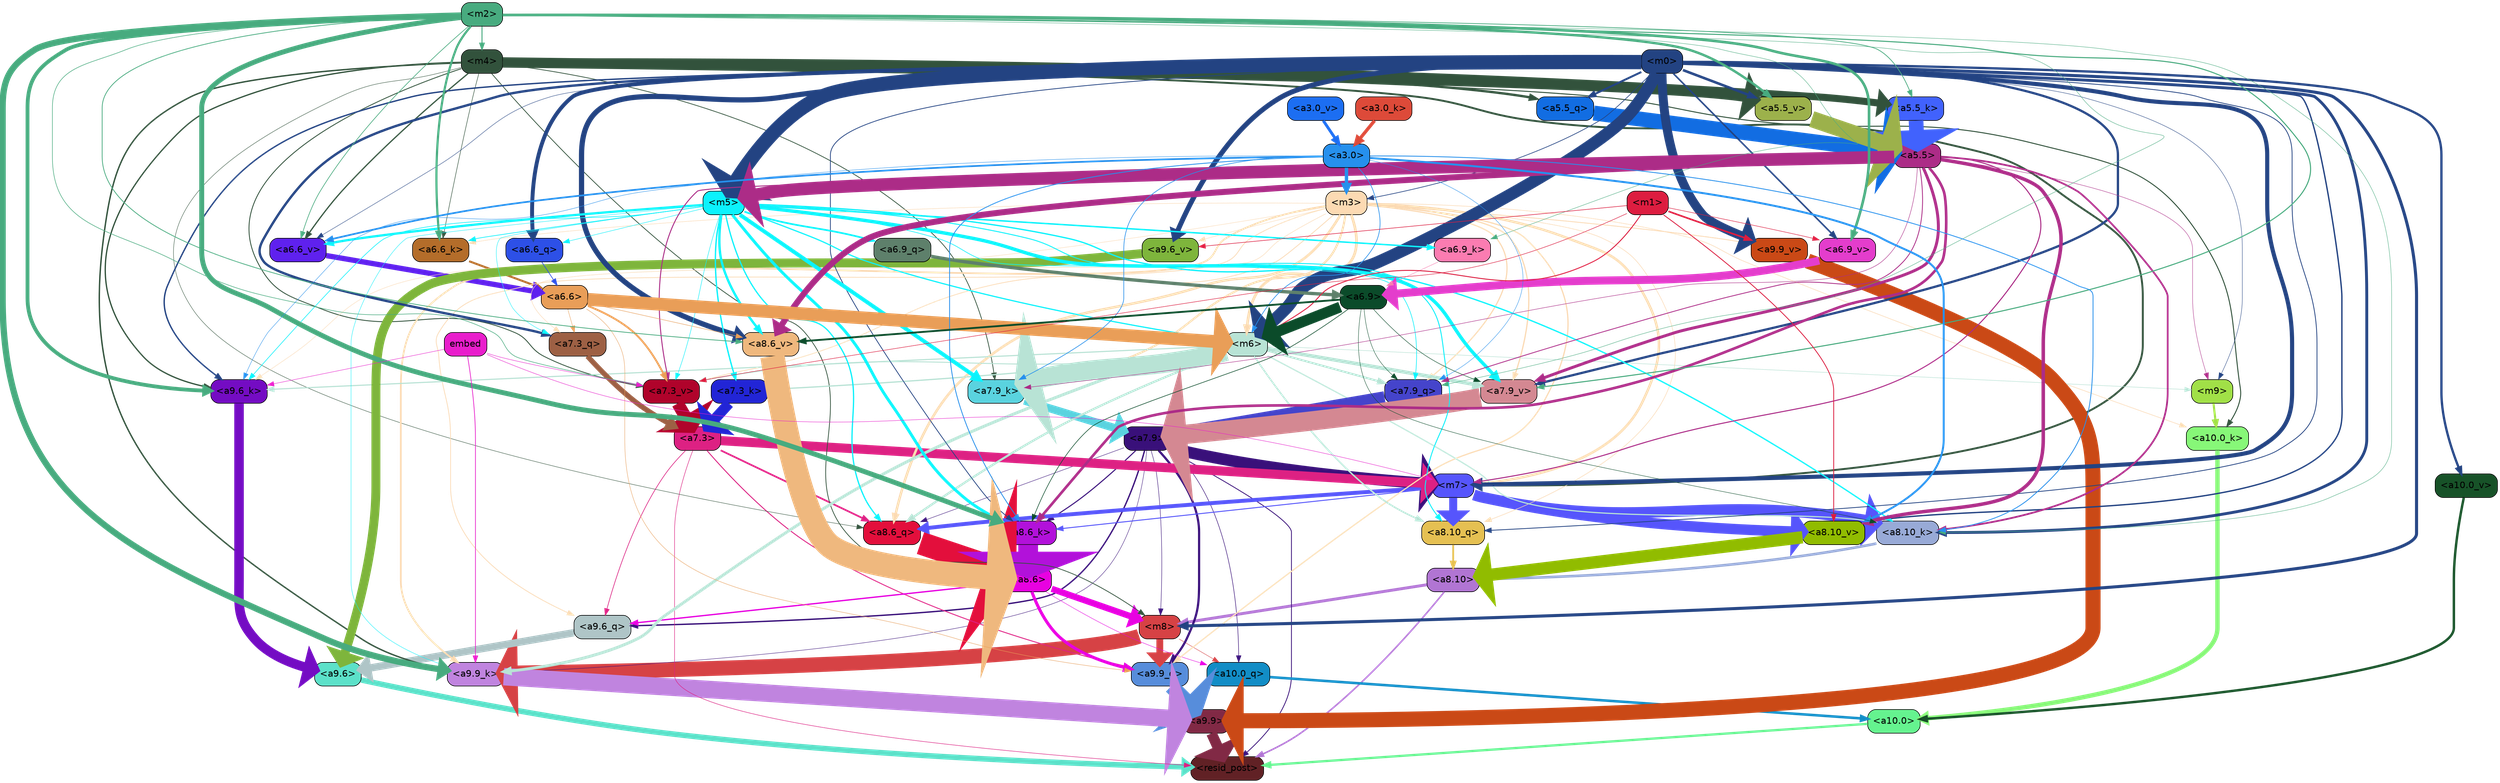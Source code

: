 strict digraph "" {
	graph [bgcolor=transparent,
		layout=dot,
		overlap=false,
		splines=true
	];
	"<a10.0>"	[color=black,
		fillcolor="#65f38f",
		fontname=Helvetica,
		shape=box,
		style="filled, rounded"];
	"<resid_post>"	[color=black,
		fillcolor="#612125",
		fontname=Helvetica,
		shape=box,
		style="filled, rounded"];
	"<a10.0>" -> "<resid_post>"	[color="#65f38f",
		penwidth=3.4253244400024414];
	"<a9.9>"	[color=black,
		fillcolor="#812945",
		fontname=Helvetica,
		shape=box,
		style="filled, rounded"];
	"<a9.9>" -> "<resid_post>"	[color="#812945",
		penwidth=16.05378818511963];
	"<a9.6>"	[color=black,
		fillcolor="#5ce1c9",
		fontname=Helvetica,
		shape=box,
		style="filled, rounded"];
	"<a9.6>" -> "<resid_post>"	[color="#5ce1c9",
		penwidth=8.33797836303711];
	"<a8.10>"	[color=black,
		fillcolor="#b175d3",
		fontname=Helvetica,
		shape=box,
		style="filled, rounded"];
	"<a8.10>" -> "<resid_post>"	[color="#b175d3",
		penwidth=2.3390636444091797];
	"<m8>"	[color=black,
		fillcolor="#d64245",
		fontname=Helvetica,
		shape=box,
		style="filled, rounded"];
	"<a8.10>" -> "<m8>"	[color="#b175d3",
		penwidth=4.388927459716797];
	"<a7.9>"	[color=black,
		fillcolor="#39107a",
		fontname=Helvetica,
		shape=box,
		style="filled, rounded"];
	"<a7.9>" -> "<resid_post>"	[color="#39107a",
		penwidth=1.1926651000976562];
	"<a10.0_q>"	[color=black,
		fillcolor="#128dc6",
		fontname=Helvetica,
		shape=box,
		style="filled, rounded"];
	"<a7.9>" -> "<a10.0_q>"	[color="#39107a",
		penwidth=0.7811813354492188];
	"<a7.9>" -> "<m8>"	[color="#39107a",
		penwidth=0.6738662719726562];
	"<a9.9_q>"	[color=black,
		fillcolor="#578ddb",
		fontname=Helvetica,
		shape=box,
		style="filled, rounded"];
	"<a7.9>" -> "<a9.9_q>"	[color="#39107a",
		penwidth=3.33896541595459];
	"<a9.6_q>"	[color=black,
		fillcolor="#afc5c7",
		fontname=Helvetica,
		shape=box,
		style="filled, rounded"];
	"<a7.9>" -> "<a9.6_q>"	[color="#39107a",
		penwidth=2.0531044006347656];
	"<a9.9_k>"	[color=black,
		fillcolor="#c084df",
		fontname=Helvetica,
		shape=box,
		style="filled, rounded"];
	"<a7.9>" -> "<a9.9_k>"	[color="#39107a",
		penwidth=0.6];
	"<a8.6_q>"	[color=black,
		fillcolor="#e30f3c",
		fontname=Helvetica,
		shape=box,
		style="filled, rounded"];
	"<a7.9>" -> "<a8.6_q>"	[color="#39107a",
		penwidth=0.6];
	"<a8.6_k>"	[color=black,
		fillcolor="#b211da",
		fontname=Helvetica,
		shape=box,
		style="filled, rounded"];
	"<a7.9>" -> "<a8.6_k>"	[color="#39107a",
		penwidth=1.5751152038574219];
	"<m7>"	[color=black,
		fillcolor="#5655fc",
		fontname=Helvetica,
		shape=box,
		style="filled, rounded"];
	"<a7.9>" -> "<m7>"	[color="#39107a",
		penwidth=17.67833709716797];
	"<a7.3>"	[color=black,
		fillcolor="#dd2183",
		fontname=Helvetica,
		shape=box,
		style="filled, rounded"];
	"<a7.3>" -> "<resid_post>"	[color="#dd2183",
		penwidth=0.7339706420898438];
	"<a7.3>" -> "<a9.9_q>"	[color="#dd2183",
		penwidth=1.3609809875488281];
	"<a7.3>" -> "<a9.6_q>"	[color="#dd2183",
		penwidth=0.9587650299072266];
	"<a7.3>" -> "<a8.6_q>"	[color="#dd2183",
		penwidth=2.597522735595703];
	"<a7.3>" -> "<m7>"	[color="#dd2183",
		penwidth=13.925512313842773];
	"<a10.0_q>" -> "<a10.0>"	[color="#128dc6",
		penwidth=3.861766815185547];
	"<a10.0_k>"	[color=black,
		fillcolor="#87f778",
		fontname=Helvetica,
		shape=box,
		style="filled, rounded"];
	"<a10.0_k>" -> "<a10.0>"	[color="#87f778",
		penwidth=6.691814422607422];
	"<a10.0_v>"	[color=black,
		fillcolor="#175228",
		fontname=Helvetica,
		shape=box,
		style="filled, rounded"];
	"<a10.0_v>" -> "<a10.0>"	[color="#175228",
		penwidth=3.703948974609375];
	"<m8>" -> "<a10.0_q>"	[color="#d64245",
		penwidth=0.6];
	"<m8>" -> "<a9.9_q>"	[color="#d64245",
		penwidth=10.407995223999023];
	"<m8>" -> "<a9.9_k>"	[color="#d64245",
		penwidth=22.67278480529785];
	"<a8.6>"	[color=black,
		fillcolor="#e802e1",
		fontname=Helvetica,
		shape=box,
		style="filled, rounded"];
	"<a8.6>" -> "<a10.0_q>"	[color="#e802e1",
		penwidth=0.6];
	"<a8.6>" -> "<m8>"	[color="#e802e1",
		penwidth=9.616483688354492];
	"<a8.6>" -> "<a9.9_q>"	[color="#e802e1",
		penwidth=4.681654930114746];
	"<a8.6>" -> "<a9.6_q>"	[color="#e802e1",
		penwidth=2.0046749114990234];
	"<m9>"	[color=black,
		fillcolor="#a1e047",
		fontname=Helvetica,
		shape=box,
		style="filled, rounded"];
	"<m9>" -> "<a10.0_k>"	[color="#a1e047",
		penwidth=3.1536026000976562];
	"<m4>"	[color=black,
		fillcolor="#32523c",
		fontname=Helvetica,
		shape=box,
		style="filled, rounded"];
	"<m4>" -> "<a10.0_k>"	[color="#32523c",
		penwidth=1.4532089233398438];
	"<m4>" -> "<m8>"	[color="#32523c",
		penwidth=1.1121444702148438];
	"<m4>" -> "<a9.9_k>"	[color="#32523c",
		penwidth=2.1296005249023438];
	"<a9.6_k>"	[color=black,
		fillcolor="#740cc3",
		fontname=Helvetica,
		shape=box,
		style="filled, rounded"];
	"<m4>" -> "<a9.6_k>"	[color="#32523c",
		penwidth=1.93524169921875];
	"<m4>" -> "<a8.6_q>"	[color="#32523c",
		penwidth=0.6086311340332031];
	"<m4>" -> "<m7>"	[color="#32523c",
		penwidth=2.9153175354003906];
	"<a7.9_k>"	[color=black,
		fillcolor="#5ad3df",
		fontname=Helvetica,
		shape=box,
		style="filled, rounded"];
	"<m4>" -> "<a7.9_k>"	[color="#32523c",
		penwidth=1.0983266830444336];
	"<a7.3_v>"	[color=black,
		fillcolor="#b0032b",
		fontname=Helvetica,
		shape=box,
		style="filled, rounded"];
	"<m4>" -> "<a7.3_v>"	[color="#32523c",
		penwidth=1.2746734619140625];
	"<a6.6_k>"	[color=black,
		fillcolor="#b46d2a",
		fontname=Helvetica,
		shape=box,
		style="filled, rounded"];
	"<m4>" -> "<a6.6_k>"	[color="#32523c",
		penwidth=0.7470474243164062];
	"<a6.6_v>"	[color=black,
		fillcolor="#5f21ee",
		fontname=Helvetica,
		shape=box,
		style="filled, rounded"];
	"<m4>" -> "<a6.6_v>"	[color="#32523c",
		penwidth=1.873147964477539];
	"<a5.5_q>"	[color=black,
		fillcolor="#126de2",
		fontname=Helvetica,
		shape=box,
		style="filled, rounded"];
	"<m4>" -> "<a5.5_q>"	[color="#32523c",
		penwidth=3.6069361567497253];
	"<a5.5_k>"	[color=black,
		fillcolor="#4162fd",
		fontname=Helvetica,
		shape=box,
		style="filled, rounded"];
	"<m4>" -> "<a5.5_k>"	[color="#32523c",
		penwidth=10.824847996234894];
	"<a5.5_v>"	[color=black,
		fillcolor="#9cb14b",
		fontname=Helvetica,
		shape=box,
		style="filled, rounded"];
	"<m4>" -> "<a5.5_v>"	[color="#32523c",
		penwidth=15.7442626953125];
	"<m3>"	[color=black,
		fillcolor="#fcdab3",
		fontname=Helvetica,
		shape=box,
		style="filled, rounded"];
	"<m3>" -> "<a10.0_k>"	[color="#fcdab3",
		penwidth=0.8012542724609375];
	"<m6>"	[color=black,
		fillcolor="#b8e3d5",
		fontname=Helvetica,
		shape=box,
		style="filled, rounded"];
	"<m3>" -> "<m6>"	[color="#fcdab3",
		penwidth=4.0873308181762695];
	"<m3>" -> "<a9.9_q>"	[color="#fcdab3",
		penwidth=1.8098411560058594];
	"<m3>" -> "<a9.6_q>"	[color="#fcdab3",
		penwidth=1.0731983184814453];
	"<m3>" -> "<a9.9_k>"	[color="#fcdab3",
		penwidth=2.538074493408203];
	"<m3>" -> "<a9.6_k>"	[color="#fcdab3",
		penwidth=0.6];
	"<a9.9_v>"	[color=black,
		fillcolor="#ca4916",
		fontname=Helvetica,
		shape=box,
		style="filled, rounded"];
	"<m3>" -> "<a9.9_v>"	[color="#fcdab3",
		penwidth=1.1908531188964844];
	"<a9.6_v>"	[color=black,
		fillcolor="#7eb53c",
		fontname=Helvetica,
		shape=box,
		style="filled, rounded"];
	"<m3>" -> "<a9.6_v>"	[color="#fcdab3",
		penwidth=0.6];
	"<a8.10_q>"	[color=black,
		fillcolor="#e5c052",
		fontname=Helvetica,
		shape=box,
		style="filled, rounded"];
	"<m3>" -> "<a8.10_q>"	[color="#fcdab3",
		penwidth=0.7969093322753906];
	"<m3>" -> "<a8.6_q>"	[color="#fcdab3",
		penwidth=3.8069801330566406];
	"<m3>" -> "<m7>"	[color="#fcdab3",
		penwidth=3.7463531494140625];
	"<a7.9_q>"	[color=black,
		fillcolor="#4544cb",
		fontname=Helvetica,
		shape=box,
		style="filled, rounded"];
	"<m3>" -> "<a7.9_q>"	[color="#fcdab3",
		penwidth=1.7077007293701172];
	"<a7.3_q>"	[color=black,
		fillcolor="#9d6044",
		fontname=Helvetica,
		shape=box,
		style="filled, rounded"];
	"<m3>" -> "<a7.3_q>"	[color="#fcdab3",
		penwidth=0.6810226440429688];
	"<m3>" -> "<a7.9_k>"	[color="#fcdab3",
		penwidth=3.0535898208618164];
	"<a7.9_v>"	[color=black,
		fillcolor="#d48892",
		fontname=Helvetica,
		shape=box,
		style="filled, rounded"];
	"<m3>" -> "<a7.9_v>"	[color="#fcdab3",
		penwidth=1.8027725219726562];
	"<m3>" -> "<a7.3_v>"	[color="#fcdab3",
		penwidth=1.0946578979492188];
	"<m3>" -> "<a6.6_k>"	[color="#fcdab3",
		penwidth=0.6740627288818359];
	"<m0>"	[color=black,
		fillcolor="#234382",
		fontname=Helvetica,
		shape=box,
		style="filled, rounded"];
	"<m0>" -> "<a10.0_v>"	[color="#234382",
		penwidth=3.520832061767578];
	"<m0>" -> "<m8>"	[color="#234382",
		penwidth=4.624839782714844];
	"<m0>" -> "<m9>"	[color="#234382",
		penwidth=0.6];
	"<m0>" -> "<m3>"	[color="#234382",
		penwidth=0.9854207634925842];
	"<m0>" -> "<m6>"	[color="#234382",
		penwidth=18.578011751174927];
	"<m0>" -> "<a9.6_k>"	[color="#234382",
		penwidth=2.0742149353027344];
	"<m0>" -> "<a9.9_v>"	[color="#234382",
		penwidth=13.6649169921875];
	"<m0>" -> "<a9.6_v>"	[color="#234382",
		penwidth=7.575786590576172];
	"<m5>"	[color=black,
		fillcolor="#0cf2fc",
		fontname=Helvetica,
		shape=box,
		style="filled, rounded"];
	"<m0>" -> "<m5>"	[color="#234382",
		penwidth=21.776307940483093];
	"<m0>" -> "<a8.10_q>"	[color="#234382",
		penwidth=1.1731605529785156];
	"<a8.10_k>"	[color=black,
		fillcolor="#98aad7",
		fontname=Helvetica,
		shape=box,
		style="filled, rounded"];
	"<m0>" -> "<a8.10_k>"	[color="#234382",
		penwidth=4.350425720214844];
	"<m0>" -> "<a8.6_k>"	[color="#234382",
		penwidth=1.1486854553222656];
	"<a8.10_v>"	[color=black,
		fillcolor="#91bc00",
		fontname=Helvetica,
		shape=box,
		style="filled, rounded"];
	"<m0>" -> "<a8.10_v>"	[color="#234382",
		penwidth=2.0526657104492188];
	"<a8.6_v>"	[color=black,
		fillcolor="#efb87e",
		fontname=Helvetica,
		shape=box,
		style="filled, rounded"];
	"<m0>" -> "<a8.6_v>"	[color="#234382",
		penwidth=7.951751708984375];
	"<m0>" -> "<m7>"	[color="#234382",
		penwidth=6.283721923828125];
	"<m0>" -> "<a7.3_q>"	[color="#234382",
		penwidth=3.6216583251953125];
	"<m0>" -> "<a7.9_v>"	[color="#234382",
		penwidth=3.447589874267578];
	"<a6.6_q>"	[color=black,
		fillcolor="#2d50e7",
		fontname=Helvetica,
		shape=box,
		style="filled, rounded"];
	"<m0>" -> "<a6.6_q>"	[color="#234382",
		penwidth=5.959924697875977];
	"<a6.9_v>"	[color=black,
		fillcolor="#e43dcc",
		fontname=Helvetica,
		shape=box,
		style="filled, rounded"];
	"<m0>" -> "<a6.9_v>"	[color="#234382",
		penwidth=2.383556365966797];
	"<m0>" -> "<a6.6_v>"	[color="#234382",
		penwidth=0.6];
	"<m0>" -> "<a5.5_q>"	[color="#234382",
		penwidth=2.9749149084091187];
	"<m0>" -> "<a5.5_v>"	[color="#234382",
		penwidth=3.8549962043762207];
	"<m6>" -> "<m9>"	[color="#b8e3d5",
		penwidth=0.7276992797851562];
	"<m6>" -> "<a9.9_k>"	[color="#b8e3d5",
		penwidth=4.405937194824219];
	"<m6>" -> "<a9.6_k>"	[color="#b8e3d5",
		penwidth=1.6540985107421875];
	"<m6>" -> "<a8.10_q>"	[color="#b8e3d5",
		penwidth=2.2618331909179688];
	"<m6>" -> "<a8.6_q>"	[color="#b8e3d5",
		penwidth=3.241657257080078];
	"<m6>" -> "<a8.10_k>"	[color="#b8e3d5",
		penwidth=1.733642578125];
	"<m6>" -> "<a7.9_q>"	[color="#b8e3d5",
		penwidth=2.9651412963867188];
	"<m6>" -> "<a7.9_k>"	[color="#b8e3d5",
		penwidth=29.52049446105957];
	"<a7.3_k>"	[color=black,
		fillcolor="#2225d6",
		fontname=Helvetica,
		shape=box,
		style="filled, rounded"];
	"<m6>" -> "<a7.3_k>"	[color="#b8e3d5",
		penwidth=1.8433246612548828];
	"<m6>" -> "<a7.9_v>"	[color="#b8e3d5",
		penwidth=5.381137847900391];
	"<m6>" -> "<a7.3_v>"	[color="#b8e3d5",
		penwidth=1.3778877258300781];
	"<a5.5>"	[color=black,
		fillcolor="#ac2c87",
		fontname=Helvetica,
		shape=box,
		style="filled, rounded"];
	"<a5.5>" -> "<m9>"	[color="#ac2c87",
		penwidth=0.6];
	"<a5.5>" -> "<m5>"	[color="#ac2c87",
		penwidth=19.247835159301758];
	"<a5.5>" -> "<a8.10_k>"	[color="#ac2c87",
		penwidth=2.6749038696289062];
	"<a5.5>" -> "<a8.6_k>"	[color="#ac2c87",
		penwidth=3.9810218811035156];
	"<a5.5>" -> "<a8.10_v>"	[color="#ac2c87",
		penwidth=5.2978057861328125];
	"<a5.5>" -> "<a8.6_v>"	[color="#ac2c87",
		penwidth=9.177913665771484];
	"<a5.5>" -> "<m7>"	[color="#ac2c87",
		penwidth=1.5525360107421875];
	"<a5.5>" -> "<a7.9_q>"	[color="#ac2c87",
		penwidth=1.22930908203125];
	"<a5.5>" -> "<a7.9_k>"	[color="#ac2c87",
		penwidth=0.6708955764770508];
	"<a5.5>" -> "<a7.9_v>"	[color="#ac2c87",
		penwidth=4.432796478271484];
	"<a5.5>" -> "<a7.3_v>"	[color="#ac2c87",
		penwidth=1.4417800903320312];
	"<a9.9_q>" -> "<a9.9>"	[color="#578ddb",
		penwidth=23.20368194580078];
	"<a9.6_q>" -> "<a9.6>"	[color="#afc5c7",
		penwidth=11.181507110595703];
	"<a9.9_k>" -> "<a9.9>"	[color="#c084df",
		penwidth=26.641464233398438];
	"<a9.6_k>" -> "<a9.6>"	[color="#740cc3",
		penwidth=14.532459259033203];
	"<a9.9_v>" -> "<a9.9>"	[color="#ca4916",
		penwidth=23.02225112915039];
	"<a9.6_v>" -> "<a9.6>"	[color="#7eb53c",
		penwidth=13.634431838989258];
	"<a6.6>"	[color=black,
		fillcolor="#e99e58",
		fontname=Helvetica,
		shape=box,
		style="filled, rounded"];
	"<a6.6>" -> "<m6>"	[color="#e99e58",
		penwidth=19.58005142211914];
	"<a6.6>" -> "<a9.9_q>"	[color="#e99e58",
		penwidth=0.6];
	"<a6.6>" -> "<a8.6_v>"	[color="#e99e58",
		penwidth=0.6731643676757812];
	"<a6.6>" -> "<a7.3_q>"	[color="#e99e58",
		penwidth=0.6];
	"<a6.6>" -> "<a7.3_v>"	[color="#e99e58",
		penwidth=2.8381996154785156];
	"<m5>" -> "<m6>"	[color="#0cf2fc",
		penwidth=1.7808427810668945];
	"<m5>" -> "<a9.9_k>"	[color="#0cf2fc",
		penwidth=0.6];
	"<m5>" -> "<a9.6_k>"	[color="#0cf2fc",
		penwidth=0.9087238311767578];
	"<m5>" -> "<a8.10_q>"	[color="#0cf2fc",
		penwidth=1.3886604309082031];
	"<m5>" -> "<a8.6_q>"	[color="#0cf2fc",
		penwidth=1.8975334167480469];
	"<m5>" -> "<a8.10_k>"	[color="#0cf2fc",
		penwidth=1.9560012817382812];
	"<m5>" -> "<a8.6_k>"	[color="#0cf2fc",
		penwidth=4.4348602294921875];
	"<m5>" -> "<a8.6_v>"	[color="#0cf2fc",
		penwidth=3.547332763671875];
	"<m5>" -> "<a7.9_q>"	[color="#0cf2fc",
		penwidth=0.9239292144775391];
	"<m5>" -> "<a7.3_q>"	[color="#0cf2fc",
		penwidth=0.6050910949707031];
	"<m5>" -> "<a7.9_k>"	[color="#0cf2fc",
		penwidth=5.895898818969727];
	"<m5>" -> "<a7.3_k>"	[color="#0cf2fc",
		penwidth=2.047999382019043];
	"<m5>" -> "<a7.9_v>"	[color="#0cf2fc",
		penwidth=5.163473129272461];
	"<m5>" -> "<a7.3_v>"	[color="#0cf2fc",
		penwidth=0.7120857238769531];
	"<a6.9_q>"	[color=black,
		fillcolor="#5e806b",
		fontname=Helvetica,
		shape=box,
		style="filled, rounded"];
	"<m5>" -> "<a6.9_q>"	[color="#0cf2fc",
		penwidth=2.6011505126953125];
	"<m5>" -> "<a6.6_q>"	[color="#0cf2fc",
		penwidth=0.6670303344726562];
	"<a6.9_k>"	[color=black,
		fillcolor="#fb7cb1",
		fontname=Helvetica,
		shape=box,
		style="filled, rounded"];
	"<m5>" -> "<a6.9_k>"	[color="#0cf2fc",
		penwidth=2.202533721923828];
	"<m5>" -> "<a6.6_k>"	[color="#0cf2fc",
		penwidth=1.00042724609375];
	"<m5>" -> "<a6.6_v>"	[color="#0cf2fc",
		penwidth=3.4290390014648438];
	"<m2>"	[color=black,
		fillcolor="#48ab7f",
		fontname=Helvetica,
		shape=box,
		style="filled, rounded"];
	"<m2>" -> "<m4>"	[color="#48ab7f",
		penwidth=1.4602203071117401];
	"<m2>" -> "<a9.9_k>"	[color="#48ab7f",
		penwidth=9.546476364135742];
	"<m2>" -> "<a9.6_k>"	[color="#48ab7f",
		penwidth=5.765581130981445];
	"<m2>" -> "<a8.10_k>"	[color="#48ab7f",
		penwidth=0.6];
	"<m2>" -> "<a8.6_k>"	[color="#48ab7f",
		penwidth=7.5130767822265625];
	"<m2>" -> "<a8.6_v>"	[color="#48ab7f",
		penwidth=1.1399917602539062];
	"<m2>" -> "<a7.9_q>"	[color="#48ab7f",
		penwidth=0.6];
	"<m2>" -> "<a7.9_v>"	[color="#48ab7f",
		penwidth=1.5795440673828125];
	"<m2>" -> "<a7.3_v>"	[color="#48ab7f",
		penwidth=0.8394660949707031];
	"<m2>" -> "<a6.9_k>"	[color="#48ab7f",
		penwidth=0.6];
	"<m2>" -> "<a6.6_k>"	[color="#48ab7f",
		penwidth=3.2944984436035156];
	"<m2>" -> "<a6.9_v>"	[color="#48ab7f",
		penwidth=3.973684310913086];
	"<m2>" -> "<a6.6_v>"	[color="#48ab7f",
		penwidth=0.9880199432373047];
	"<m2>" -> "<a5.5_k>"	[color="#48ab7f",
		penwidth=1.0944238007068634];
	"<m2>" -> "<a5.5_v>"	[color="#48ab7f",
		penwidth=3.6759214401245117];
	embed	[color=black,
		fillcolor="#e91dcc",
		fontname=Helvetica,
		shape=box,
		style="filled, rounded"];
	embed -> "<a9.9_k>"	[color="#e91dcc",
		penwidth=1.044057846069336];
	embed -> "<a9.6_k>"	[color="#e91dcc",
		penwidth=0.6];
	embed -> "<m7>"	[color="#e91dcc",
		penwidth=0.6];
	embed -> "<a7.3_v>"	[color="#e91dcc",
		penwidth=0.6];
	"<a3.0>"	[color=black,
		fillcolor="#2690ed",
		fontname=Helvetica,
		shape=box,
		style="filled, rounded"];
	"<a3.0>" -> "<m3>"	[color="#2690ed",
		penwidth=5.168092966079712];
	"<a3.0>" -> "<m6>"	[color="#2690ed",
		penwidth=0.9893608093261719];
	"<a3.0>" -> "<a9.6_k>"	[color="#2690ed",
		penwidth=0.6];
	"<a3.0>" -> "<a8.10_k>"	[color="#2690ed",
		penwidth=1.2375259399414062];
	"<a3.0>" -> "<a8.6_k>"	[color="#2690ed",
		penwidth=1.2278594970703125];
	"<a3.0>" -> "<a8.10_v>"	[color="#2690ed",
		penwidth=2.9724464416503906];
	"<a3.0>" -> "<a7.9_q>"	[color="#2690ed",
		penwidth=0.6];
	"<a3.0>" -> "<a7.9_k>"	[color="#2690ed",
		penwidth=0.9558658599853516];
	"<a3.0>" -> "<a6.6_v>"	[color="#2690ed",
		penwidth=2.5804481506347656];
	"<m1>"	[color=black,
		fillcolor="#dd1d40",
		fontname=Helvetica,
		shape=box,
		style="filled, rounded"];
	"<m1>" -> "<m6>"	[color="#dd1d40",
		penwidth=1.3794612884521484];
	"<m1>" -> "<a9.9_v>"	[color="#dd1d40",
		penwidth=2.484710693359375];
	"<m1>" -> "<a9.6_v>"	[color="#dd1d40",
		penwidth=0.8296928405761719];
	"<m1>" -> "<a8.10_v>"	[color="#dd1d40",
		penwidth=1.2231903076171875];
	"<m1>" -> "<a7.3_v>"	[color="#dd1d40",
		penwidth=0.7203178405761719];
	"<m1>" -> "<a6.9_v>"	[color="#dd1d40",
		penwidth=0.7137031555175781];
	"<a8.10_q>" -> "<a8.10>"	[color="#e5c052",
		penwidth=2.6974411010742188];
	"<a8.6_q>" -> "<a8.6>"	[color="#e30f3c",
		penwidth=34.91962909698486];
	"<a8.10_k>" -> "<a8.10>"	[color="#98aad7",
		penwidth=3.9815139770507812];
	"<a8.6_k>" -> "<a8.6>"	[color="#b211da",
		penwidth=30.12779998779297];
	"<a8.10_v>" -> "<a8.10>"	[color="#91bc00",
		penwidth=18.80433464050293];
	"<a8.6_v>" -> "<a8.6>"	[color="#efb87e",
		penwidth=37.04597568511963];
	"<m7>" -> "<a8.10_q>"	[color="#5655fc",
		penwidth=12.189899444580078];
	"<m7>" -> "<a8.6_q>"	[color="#5655fc",
		penwidth=5.949329376220703];
	"<m7>" -> "<a8.10_k>"	[color="#5655fc",
		penwidth=16.634174346923828];
	"<m7>" -> "<a8.6_k>"	[color="#5655fc",
		penwidth=1.4160232543945312];
	"<m7>" -> "<a8.10_v>"	[color="#5655fc",
		penwidth=15.893604278564453];
	"<a6.9>"	[color=black,
		fillcolor="#0b4b2a",
		fontname=Helvetica,
		shape=box,
		style="filled, rounded"];
	"<a6.9>" -> "<m6>"	[color="#0b4b2a",
		penwidth=16.39166831970215];
	"<a6.9>" -> "<a8.10_k>"	[color="#0b4b2a",
		penwidth=0.6];
	"<a6.9>" -> "<a8.6_k>"	[color="#0b4b2a",
		penwidth=0.8667373657226562];
	"<a6.9>" -> "<a8.6_v>"	[color="#0b4b2a",
		penwidth=2.8011817932128906];
	"<a6.9>" -> "<a7.9_q>"	[color="#0b4b2a",
		penwidth=0.6];
	"<a6.9>" -> "<a7.9_v>"	[color="#0b4b2a",
		penwidth=0.6784553527832031];
	"<a7.9_q>" -> "<a7.9>"	[color="#4544cb",
		penwidth=17.651885986328125];
	"<a7.3_q>" -> "<a7.3>"	[color="#9d6044",
		penwidth=7.866306304931641];
	"<a7.9_k>" -> "<a7.9>"	[color="#5ad3df",
		penwidth=12.17039680480957];
	"<a7.3_k>" -> "<a7.3>"	[color="#2225d6",
		penwidth=16.016246795654297];
	"<a7.9_v>" -> "<a7.9>"	[color="#d48892",
		penwidth=29.394658088684082];
	"<a7.3_v>" -> "<a7.3>"	[color="#b0032b",
		penwidth=19.01776695251465];
	"<a6.9_q>" -> "<a6.9>"	[color="#5e806b",
		penwidth=5.041379928588867];
	"<a6.6_q>" -> "<a6.6>"	[color="#2d50e7",
		penwidth=1.0210704803466797];
	"<a6.9_k>" -> "<a6.9>"	[color="#fb7cb1",
		penwidth=0.6];
	"<a6.6_k>" -> "<a6.6>"	[color="#b46d2a",
		penwidth=3.0834922790527344];
	"<a6.9_v>" -> "<a6.9>"	[color="#e43dcc",
		penwidth=12.179949760437012];
	"<a6.6_v>" -> "<a6.6>"	[color="#5f21ee",
		penwidth=8.061713218688965];
	"<a5.5_q>" -> "<a5.5>"	[color="#126de2",
		penwidth=22.712479948997498];
	"<a5.5_k>" -> "<a5.5>"	[color="#4162fd",
		penwidth=22.36222541332245];
	"<a5.5_v>" -> "<a5.5>"	[color="#9cb14b",
		penwidth=24.821291208267212];
	"<a3.0_k>"	[color=black,
		fillcolor="#dd4a39",
		fontname=Helvetica,
		shape=box,
		style="filled, rounded"];
	"<a3.0_k>" -> "<a3.0>"	[color="#dd4a39",
		penwidth=5.064743101596832];
	"<a3.0_v>"	[color=black,
		fillcolor="#1c6ef2",
		fontname=Helvetica,
		shape=box,
		style="filled, rounded"];
	"<a3.0_v>" -> "<a3.0>"	[color="#1c6ef2",
		penwidth=4.36527544260025];
}
